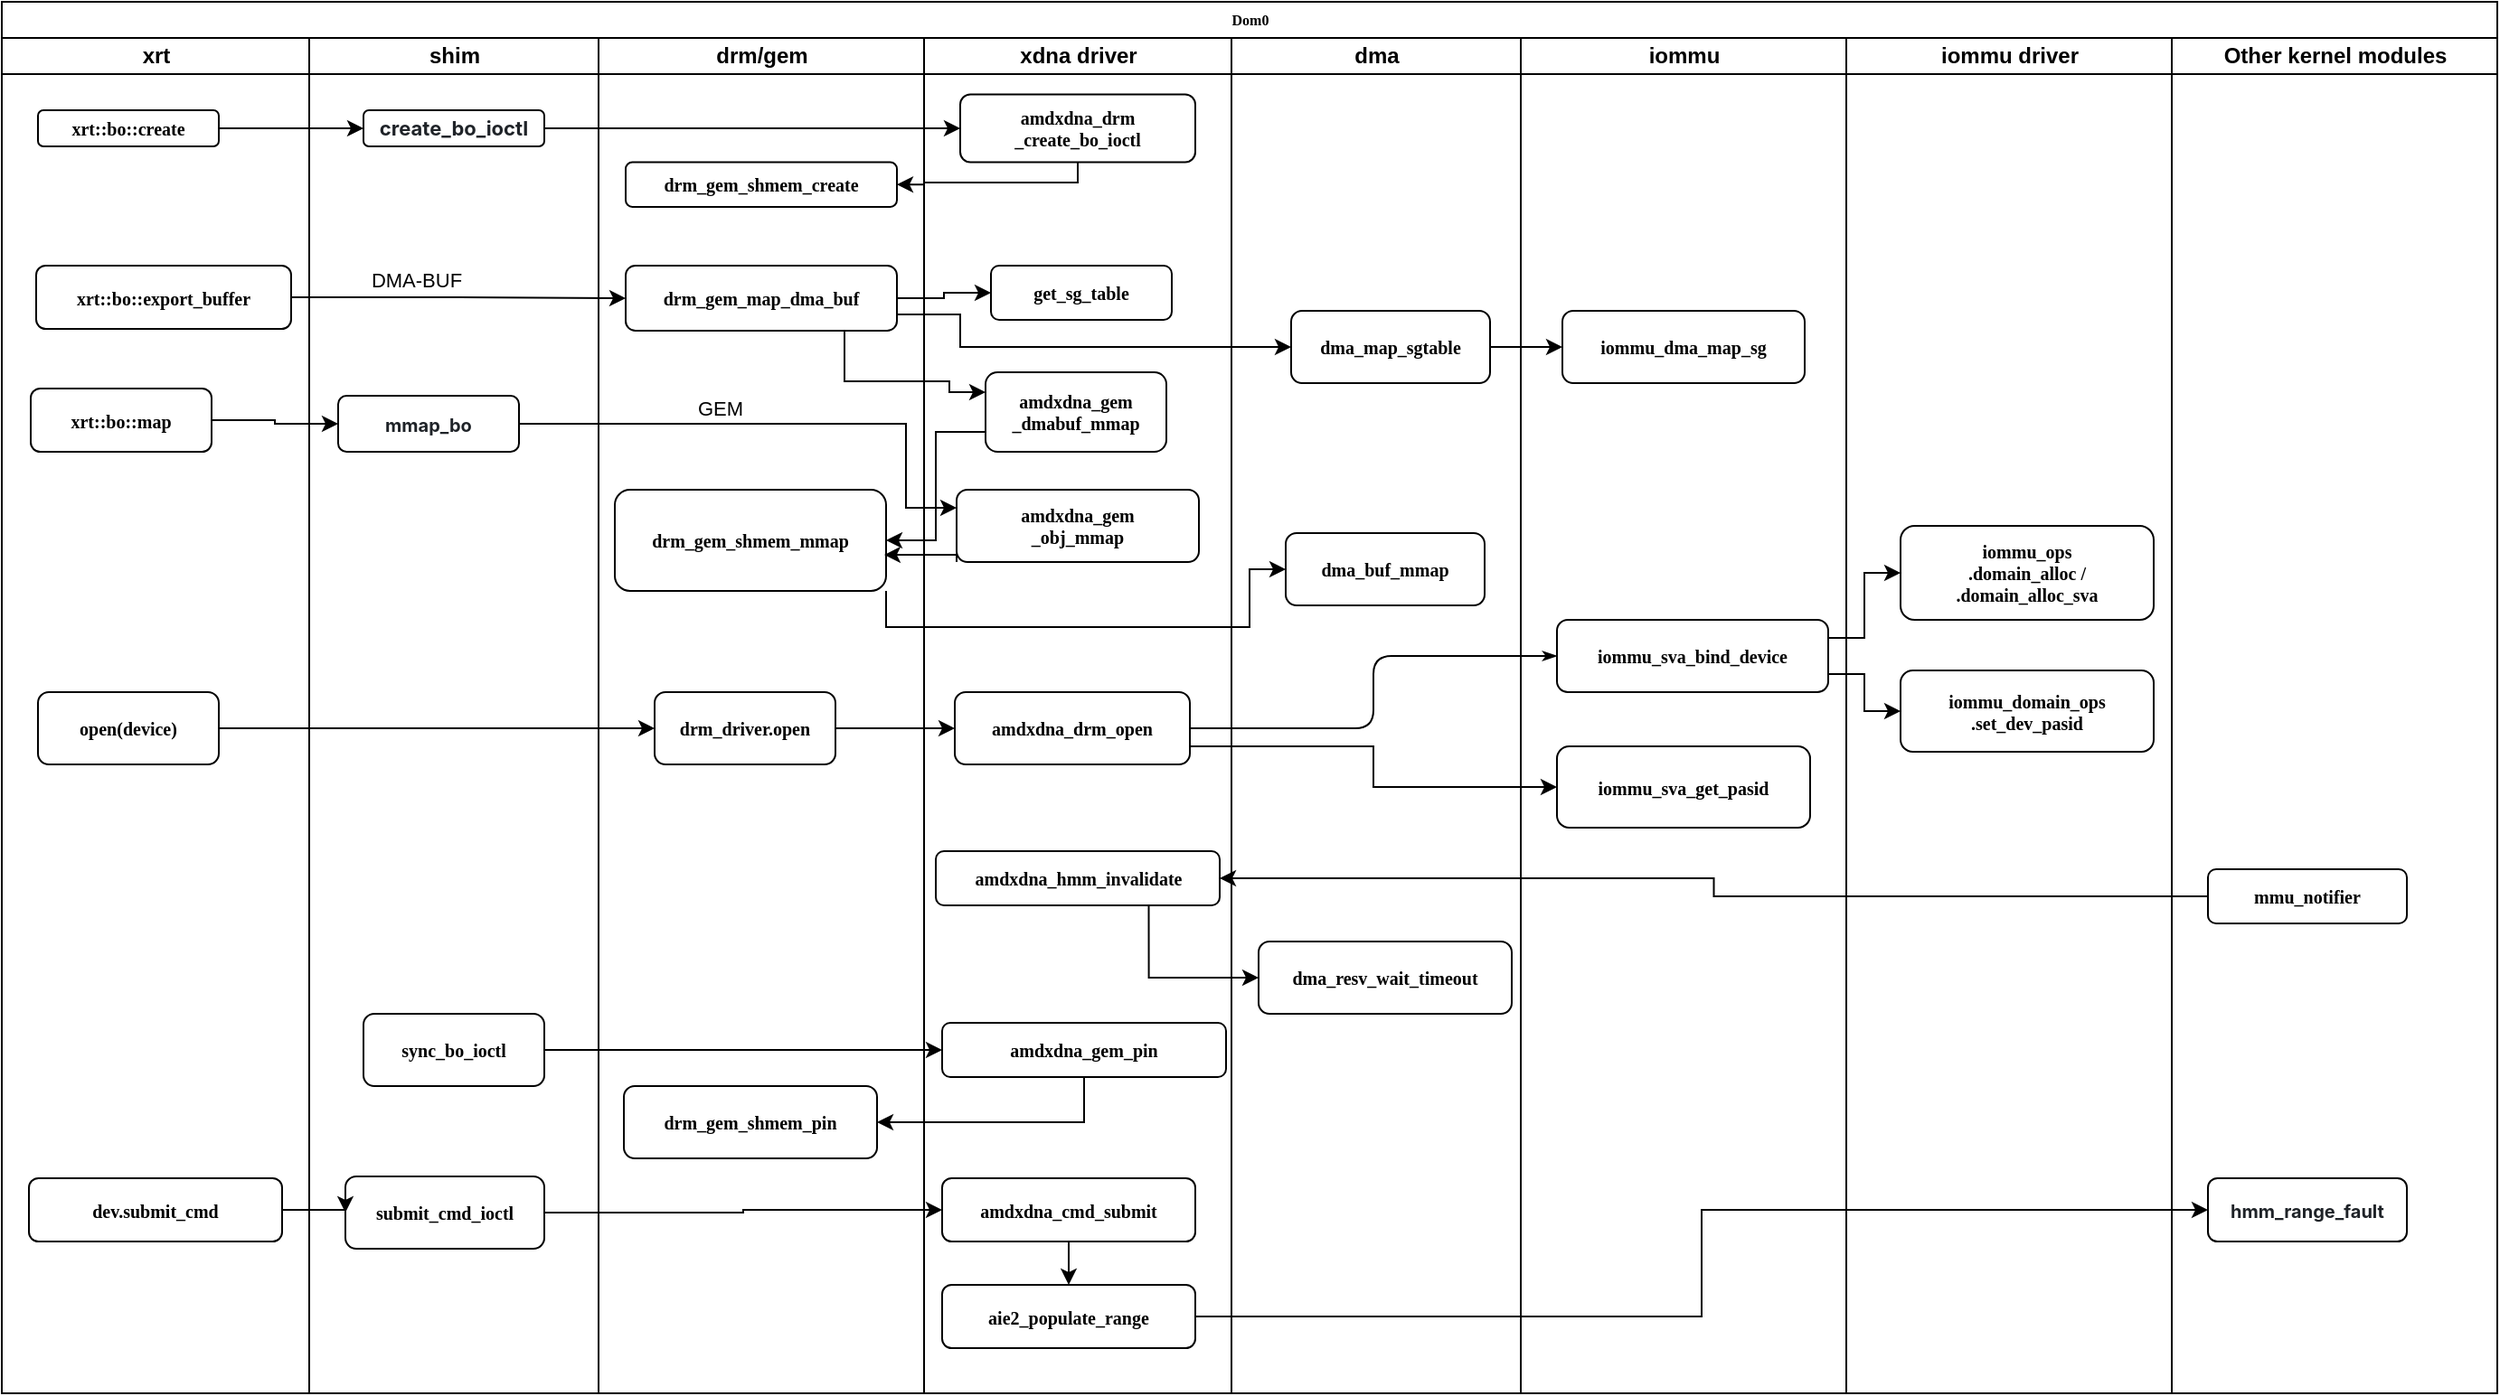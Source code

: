 <mxfile version="26.2.2" pages="2">
  <diagram name="Page-1" id="74e2e168-ea6b-b213-b513-2b3c1d86103e">
    <mxGraphModel dx="1434" dy="786" grid="1" gridSize="10" guides="1" tooltips="1" connect="1" arrows="1" fold="1" page="1" pageScale="1" pageWidth="1100" pageHeight="850" background="none" math="0" shadow="0">
      <root>
        <mxCell id="0" />
        <mxCell id="1" parent="0" />
        <mxCell id="77e6c97f196da883-1" value="Dom0" style="swimlane;html=1;childLayout=stackLayout;startSize=20;rounded=0;shadow=0;labelBackgroundColor=none;strokeWidth=1;fontFamily=Verdana;fontSize=8;align=center;" parent="1" vertex="1">
          <mxGeometry x="70" y="40" width="1380" height="770" as="geometry" />
        </mxCell>
        <mxCell id="77e6c97f196da883-2" value="xrt" style="swimlane;html=1;startSize=20;" parent="77e6c97f196da883-1" vertex="1">
          <mxGeometry y="20" width="170" height="750" as="geometry" />
        </mxCell>
        <mxCell id="77e6c97f196da883-8" value="xrt::bo::create" style="rounded=1;whiteSpace=wrap;html=1;shadow=0;labelBackgroundColor=none;strokeWidth=1;fontFamily=Verdana;fontSize=10;align=center;fontStyle=1" parent="77e6c97f196da883-2" vertex="1">
          <mxGeometry x="20" y="40" width="100" height="20" as="geometry" />
        </mxCell>
        <mxCell id="77e6c97f196da883-10" value="open(device)" style="rounded=1;whiteSpace=wrap;html=1;shadow=0;labelBackgroundColor=none;strokeWidth=1;fontFamily=Verdana;fontSize=10;align=center;fontStyle=1" parent="77e6c97f196da883-2" vertex="1">
          <mxGeometry x="20" y="362" width="100" height="40" as="geometry" />
        </mxCell>
        <mxCell id="4yE-ozbgTQOb8NQGivvM-51" value="dev.submit_cmd" style="rounded=1;whiteSpace=wrap;html=1;shadow=0;labelBackgroundColor=none;strokeWidth=1;fontFamily=Verdana;fontSize=10;align=center;fontStyle=1" parent="77e6c97f196da883-2" vertex="1">
          <mxGeometry x="15" y="631" width="140" height="35" as="geometry" />
        </mxCell>
        <mxCell id="77e6c97f196da883-40" style="edgeStyle=orthogonalEdgeStyle;rounded=1;html=1;labelBackgroundColor=none;startArrow=none;startFill=0;startSize=5;endArrow=classicThin;endFill=1;endSize=5;jettySize=auto;orthogonalLoop=1;strokeWidth=1;fontFamily=Verdana;fontSize=8;fontStyle=1" parent="77e6c97f196da883-1" source="77e6c97f196da883-23" target="77e6c97f196da883-24" edge="1">
          <mxGeometry relative="1" as="geometry" />
        </mxCell>
        <mxCell id="77e6c97f196da883-3" value="shim" style="swimlane;html=1;startSize=20;" parent="77e6c97f196da883-1" vertex="1">
          <mxGeometry x="170" y="20" width="160" height="750" as="geometry" />
        </mxCell>
        <mxCell id="77e6c97f196da883-11" value="&lt;span style=&quot;color: rgb(31, 35, 40); font-family: -apple-system, BlinkMacSystemFont, &amp;quot;Segoe UI&amp;quot;, &amp;quot;Noto Sans&amp;quot;, Helvetica, Arial, sans-serif, &amp;quot;Apple Color Emoji&amp;quot;, &amp;quot;Segoe UI Emoji&amp;quot;; text-align: left; background-color: rgb(255, 255, 255);&quot;&gt;create_bo_ioctl&lt;/span&gt;" style="rounded=1;whiteSpace=wrap;html=1;shadow=0;labelBackgroundColor=none;strokeWidth=1;fontFamily=Verdana;fontSize=11;align=center;fontStyle=1" parent="77e6c97f196da883-3" vertex="1">
          <mxGeometry x="30" y="40" width="100" height="20" as="geometry" />
        </mxCell>
        <mxCell id="UVIkPZb_41dEvF_73nk6-7" value="sync_bo_ioctl" style="rounded=1;whiteSpace=wrap;html=1;shadow=0;labelBackgroundColor=none;strokeWidth=1;fontFamily=Verdana;fontSize=10;align=center;fontStyle=1" vertex="1" parent="77e6c97f196da883-3">
          <mxGeometry x="30" y="540" width="100" height="40" as="geometry" />
        </mxCell>
        <mxCell id="UVIkPZb_41dEvF_73nk6-15" value="submit_cmd_ioctl" style="rounded=1;whiteSpace=wrap;html=1;shadow=0;labelBackgroundColor=none;strokeWidth=1;fontFamily=Verdana;fontSize=10;align=center;fontStyle=1" vertex="1" parent="77e6c97f196da883-3">
          <mxGeometry x="20" y="630" width="110" height="40" as="geometry" />
        </mxCell>
        <mxCell id="77e6c97f196da883-4" value="drm/gem" style="swimlane;html=1;startSize=20;" parent="77e6c97f196da883-1" vertex="1">
          <mxGeometry x="330" y="20" width="180" height="750" as="geometry" />
        </mxCell>
        <mxCell id="77e6c97f196da883-14" value="drm_driver.open" style="rounded=1;whiteSpace=wrap;html=1;shadow=0;labelBackgroundColor=none;strokeWidth=1;fontFamily=Verdana;fontSize=10;align=center;fontStyle=1" parent="77e6c97f196da883-4" vertex="1">
          <mxGeometry x="31" y="362" width="100" height="40" as="geometry" />
        </mxCell>
        <mxCell id="UbXINiYKLftAWwF0POLq-105" value="&lt;span style=&quot;font-size: 10px;&quot;&gt;drm_gem_shmem_mmap&lt;/span&gt;" style="rounded=1;whiteSpace=wrap;html=1;shadow=0;labelBackgroundColor=none;strokeWidth=1;fontFamily=Verdana;fontSize=8;align=center;fontStyle=1" parent="77e6c97f196da883-4" vertex="1">
          <mxGeometry x="9" y="250" width="150" height="56" as="geometry" />
        </mxCell>
        <mxCell id="4yE-ozbgTQOb8NQGivvM-27" value="&lt;span style=&quot;font-size: 10px;&quot;&gt;drm_gem_map_dma_buf&lt;/span&gt;" style="rounded=1;whiteSpace=wrap;html=1;shadow=0;labelBackgroundColor=none;strokeWidth=1;fontFamily=Verdana;fontSize=8;align=center;fontStyle=1" parent="77e6c97f196da883-4" vertex="1">
          <mxGeometry x="15" y="126" width="150" height="36" as="geometry" />
        </mxCell>
        <mxCell id="UVIkPZb_41dEvF_73nk6-10" value="drm_gem_shmem_pin" style="rounded=1;whiteSpace=wrap;html=1;shadow=0;labelBackgroundColor=none;strokeWidth=1;fontFamily=Verdana;fontSize=10;align=center;fontStyle=1" vertex="1" parent="77e6c97f196da883-4">
          <mxGeometry x="14" y="580" width="140" height="40" as="geometry" />
        </mxCell>
        <mxCell id="UVIkPZb_41dEvF_73nk6-13" value="&lt;span style=&quot;font-size: 10px;&quot;&gt;drm_gem_shmem_create&lt;/span&gt;" style="rounded=1;whiteSpace=wrap;html=1;shadow=0;labelBackgroundColor=none;strokeWidth=1;fontFamily=Verdana;fontSize=8;align=center;fontStyle=1" vertex="1" parent="77e6c97f196da883-4">
          <mxGeometry x="15" y="68.75" width="150" height="24.75" as="geometry" />
        </mxCell>
        <mxCell id="77e6c97f196da883-5" value="xdna driver" style="swimlane;html=1;startSize=20;" parent="77e6c97f196da883-1" vertex="1">
          <mxGeometry x="510" y="20" width="170" height="750" as="geometry" />
        </mxCell>
        <mxCell id="77e6c97f196da883-18" value="amdxdna_drm&lt;div&gt;_create_bo_ioctl&lt;/div&gt;" style="rounded=1;whiteSpace=wrap;html=1;shadow=0;labelBackgroundColor=none;strokeWidth=1;fontFamily=Verdana;fontSize=10;align=center;fontStyle=1" parent="77e6c97f196da883-5" vertex="1">
          <mxGeometry x="20" y="31.25" width="130" height="37.5" as="geometry" />
        </mxCell>
        <mxCell id="77e6c97f196da883-23" value="amdxdna_drm_open" style="rounded=1;whiteSpace=wrap;html=1;shadow=0;labelBackgroundColor=none;strokeWidth=1;fontFamily=Verdana;fontSize=10;align=center;fontStyle=1" parent="77e6c97f196da883-5" vertex="1">
          <mxGeometry x="17" y="362" width="130" height="40" as="geometry" />
        </mxCell>
        <mxCell id="UbXINiYKLftAWwF0POLq-106" value="amdxdna_gem&lt;div&gt;_dmabuf_mmap&lt;/div&gt;" style="rounded=1;whiteSpace=wrap;html=1;shadow=0;labelBackgroundColor=none;strokeWidth=1;fontFamily=Verdana;fontSize=10;align=center;fontStyle=1" parent="77e6c97f196da883-5" vertex="1">
          <mxGeometry x="34" y="185" width="100" height="44" as="geometry" />
        </mxCell>
        <mxCell id="4yE-ozbgTQOb8NQGivvM-10" value="amdxdna_hmm_invalidate" style="rounded=1;whiteSpace=wrap;html=1;shadow=0;labelBackgroundColor=none;strokeWidth=1;fontFamily=Verdana;fontSize=10;align=center;fontStyle=1" parent="77e6c97f196da883-5" vertex="1">
          <mxGeometry x="6.5" y="450" width="157" height="30" as="geometry" />
        </mxCell>
        <object label="amdxdna_gem&lt;div&gt;_obj_mmap&lt;/div&gt;" id="4yE-ozbgTQOb8NQGivvM-9">
          <mxCell style="rounded=1;whiteSpace=wrap;html=1;shadow=0;labelBackgroundColor=none;strokeWidth=1;fontFamily=Verdana;fontSize=10;align=center;fontStyle=1" parent="77e6c97f196da883-5" vertex="1">
            <mxGeometry x="18" y="250" width="134" height="40" as="geometry" />
          </mxCell>
        </object>
        <mxCell id="UVIkPZb_41dEvF_73nk6-19" style="edgeStyle=orthogonalEdgeStyle;rounded=0;orthogonalLoop=1;jettySize=auto;html=1;exitX=0.5;exitY=1;exitDx=0;exitDy=0;entryX=0.5;entryY=0;entryDx=0;entryDy=0;" edge="1" parent="77e6c97f196da883-5" source="VXW_yDJZZmlwBrVT6001-30" target="UVIkPZb_41dEvF_73nk6-18">
          <mxGeometry relative="1" as="geometry" />
        </mxCell>
        <mxCell id="VXW_yDJZZmlwBrVT6001-30" value="amdxdna_cmd_submit" style="rounded=1;whiteSpace=wrap;html=1;shadow=0;labelBackgroundColor=none;strokeWidth=1;fontFamily=Verdana;fontSize=10;align=center;fontStyle=1" parent="77e6c97f196da883-5" vertex="1">
          <mxGeometry x="10" y="631" width="140" height="35" as="geometry" />
        </mxCell>
        <mxCell id="UVIkPZb_41dEvF_73nk6-8" value="amdxdna_gem_pin" style="rounded=1;whiteSpace=wrap;html=1;shadow=0;labelBackgroundColor=none;strokeWidth=1;fontFamily=Verdana;fontSize=10;align=center;fontStyle=1" vertex="1" parent="77e6c97f196da883-5">
          <mxGeometry x="10" y="545" width="157" height="30" as="geometry" />
        </mxCell>
        <mxCell id="UVIkPZb_41dEvF_73nk6-18" value="aie2_populate_range" style="rounded=1;whiteSpace=wrap;html=1;shadow=0;labelBackgroundColor=none;strokeWidth=1;fontFamily=Verdana;fontSize=10;align=center;fontStyle=1" vertex="1" parent="77e6c97f196da883-5">
          <mxGeometry x="10" y="690" width="140" height="35" as="geometry" />
        </mxCell>
        <mxCell id="77e6c97f196da883-6" value="dma" style="swimlane;html=1;startSize=20;" parent="77e6c97f196da883-1" vertex="1">
          <mxGeometry x="680" y="20" width="160" height="750" as="geometry" />
        </mxCell>
        <mxCell id="UbXINiYKLftAWwF0POLq-107" value="dma_buf_mmap" style="rounded=1;whiteSpace=wrap;html=1;shadow=0;labelBackgroundColor=none;strokeWidth=1;fontFamily=Verdana;fontSize=10;align=center;fontStyle=1" parent="77e6c97f196da883-6" vertex="1">
          <mxGeometry x="30" y="274" width="110" height="40" as="geometry" />
        </mxCell>
        <mxCell id="77e6c97f196da883-22" value="dma_resv_wait_timeout" style="rounded=1;whiteSpace=wrap;html=1;shadow=0;labelBackgroundColor=none;strokeWidth=1;fontFamily=Verdana;fontSize=10;align=center;fontStyle=1" parent="77e6c97f196da883-6" vertex="1">
          <mxGeometry x="15" y="500" width="140" height="40" as="geometry" />
        </mxCell>
        <mxCell id="77e6c97f196da883-7" value="iommu" style="swimlane;html=1;startSize=20;" parent="77e6c97f196da883-1" vertex="1">
          <mxGeometry x="840" y="20" width="180" height="750" as="geometry" />
        </mxCell>
        <mxCell id="77e6c97f196da883-24" value="iommu_sva_bind_device" style="rounded=1;whiteSpace=wrap;html=1;shadow=0;labelBackgroundColor=none;strokeWidth=1;fontFamily=Verdana;fontSize=10;align=center;fontStyle=1" parent="77e6c97f196da883-7" vertex="1">
          <mxGeometry x="20" y="322" width="150" height="40" as="geometry" />
        </mxCell>
        <mxCell id="77e6c97f196da883-21" value="iommu_sva_get_pasid" style="rounded=1;whiteSpace=wrap;html=1;shadow=0;labelBackgroundColor=none;strokeWidth=1;fontFamily=Verdana;fontSize=10;align=center;fontStyle=1" parent="77e6c97f196da883-7" vertex="1">
          <mxGeometry x="20" y="392" width="140" height="45" as="geometry" />
        </mxCell>
        <mxCell id="UbXINiYKLftAWwF0POLq-96" style="edgeStyle=orthogonalEdgeStyle;rounded=0;orthogonalLoop=1;jettySize=auto;html=1;exitX=1;exitY=0.5;exitDx=0;exitDy=0;entryX=0;entryY=0.5;entryDx=0;entryDy=0;fontStyle=1" parent="77e6c97f196da883-1" source="77e6c97f196da883-8" target="77e6c97f196da883-11" edge="1">
          <mxGeometry relative="1" as="geometry" />
        </mxCell>
        <mxCell id="UbXINiYKLftAWwF0POLq-114" style="edgeStyle=orthogonalEdgeStyle;rounded=0;orthogonalLoop=1;jettySize=auto;html=1;exitX=1;exitY=0.5;exitDx=0;exitDy=0;entryX=0;entryY=0.5;entryDx=0;entryDy=0;fontStyle=1" parent="77e6c97f196da883-1" source="77e6c97f196da883-11" target="77e6c97f196da883-18" edge="1">
          <mxGeometry relative="1" as="geometry" />
        </mxCell>
        <mxCell id="oizl7t2Fv6kCmMiVF6kX-2" style="edgeStyle=orthogonalEdgeStyle;rounded=0;orthogonalLoop=1;jettySize=auto;html=1;exitX=1;exitY=0.75;exitDx=0;exitDy=0;entryX=0;entryY=0.5;entryDx=0;entryDy=0;fontStyle=1" parent="77e6c97f196da883-1" source="77e6c97f196da883-23" target="77e6c97f196da883-21" edge="1">
          <mxGeometry relative="1" as="geometry" />
        </mxCell>
        <mxCell id="oizl7t2Fv6kCmMiVF6kX-3" style="edgeStyle=orthogonalEdgeStyle;rounded=0;orthogonalLoop=1;jettySize=auto;html=1;exitX=1;exitY=0.5;exitDx=0;exitDy=0;entryX=0;entryY=0.5;entryDx=0;entryDy=0;fontStyle=1" parent="77e6c97f196da883-1" source="77e6c97f196da883-10" target="77e6c97f196da883-14" edge="1">
          <mxGeometry relative="1" as="geometry" />
        </mxCell>
        <mxCell id="oizl7t2Fv6kCmMiVF6kX-4" style="edgeStyle=orthogonalEdgeStyle;rounded=0;orthogonalLoop=1;jettySize=auto;html=1;exitX=1;exitY=0.5;exitDx=0;exitDy=0;entryX=0;entryY=0.5;entryDx=0;entryDy=0;fontStyle=1" parent="77e6c97f196da883-1" source="77e6c97f196da883-14" target="77e6c97f196da883-23" edge="1">
          <mxGeometry relative="1" as="geometry" />
        </mxCell>
        <mxCell id="4yE-ozbgTQOb8NQGivvM-6" value="iommu driver" style="swimlane;html=1;startSize=20;" parent="77e6c97f196da883-1" vertex="1">
          <mxGeometry x="1020" y="20" width="180" height="750" as="geometry" />
        </mxCell>
        <mxCell id="UVIkPZb_41dEvF_73nk6-1" value="iommu_domain_ops&lt;div&gt;.set_dev_pasid&lt;/div&gt;" style="rounded=1;whiteSpace=wrap;html=1;shadow=0;labelBackgroundColor=none;strokeWidth=1;fontFamily=Verdana;fontSize=10;align=center;fontStyle=1" vertex="1" parent="4yE-ozbgTQOb8NQGivvM-6">
          <mxGeometry x="30" y="350" width="140" height="45" as="geometry" />
        </mxCell>
        <mxCell id="UVIkPZb_41dEvF_73nk6-2" value="iommu_ops&lt;div&gt;.domain_alloc /&lt;/div&gt;&lt;div&gt;.domain_alloc_sva&lt;/div&gt;" style="rounded=1;whiteSpace=wrap;html=1;shadow=0;labelBackgroundColor=none;strokeWidth=1;fontFamily=Verdana;fontSize=10;align=center;fontStyle=1" vertex="1" parent="4yE-ozbgTQOb8NQGivvM-6">
          <mxGeometry x="30" y="270" width="140" height="52" as="geometry" />
        </mxCell>
        <mxCell id="4yE-ozbgTQOb8NQGivvM-11" style="edgeStyle=orthogonalEdgeStyle;rounded=0;orthogonalLoop=1;jettySize=auto;html=1;exitX=0;exitY=0.5;exitDx=0;exitDy=0;entryX=1;entryY=0.5;entryDx=0;entryDy=0;" parent="77e6c97f196da883-1" source="4yE-ozbgTQOb8NQGivvM-54" target="4yE-ozbgTQOb8NQGivvM-10" edge="1">
          <mxGeometry relative="1" as="geometry">
            <mxPoint x="1040" y="487.5" as="sourcePoint" />
          </mxGeometry>
        </mxCell>
        <mxCell id="4yE-ozbgTQOb8NQGivvM-14" style="edgeStyle=orthogonalEdgeStyle;rounded=0;orthogonalLoop=1;jettySize=auto;html=1;exitX=0.75;exitY=1;exitDx=0;exitDy=0;entryX=0;entryY=0.5;entryDx=0;entryDy=0;" parent="77e6c97f196da883-1" source="4yE-ozbgTQOb8NQGivvM-10" target="77e6c97f196da883-22" edge="1">
          <mxGeometry relative="1" as="geometry" />
        </mxCell>
        <mxCell id="4yE-ozbgTQOb8NQGivvM-40" style="edgeStyle=orthogonalEdgeStyle;rounded=0;orthogonalLoop=1;jettySize=auto;html=1;exitX=1;exitY=1;exitDx=0;exitDy=0;entryX=0;entryY=0.5;entryDx=0;entryDy=0;" parent="77e6c97f196da883-1" source="UbXINiYKLftAWwF0POLq-105" target="UbXINiYKLftAWwF0POLq-107" edge="1">
          <mxGeometry relative="1" as="geometry">
            <Array as="points">
              <mxPoint x="495" y="346" />
              <mxPoint x="690" y="346" />
              <mxPoint x="690" y="290" />
            </Array>
          </mxGeometry>
        </mxCell>
        <mxCell id="4yE-ozbgTQOb8NQGivvM-47" style="edgeStyle=orthogonalEdgeStyle;rounded=0;orthogonalLoop=1;jettySize=auto;html=1;exitX=0;exitY=0.75;exitDx=0;exitDy=0;entryX=1;entryY=0.5;entryDx=0;entryDy=0;" parent="77e6c97f196da883-1" source="UbXINiYKLftAWwF0POLq-106" target="UbXINiYKLftAWwF0POLq-105" edge="1">
          <mxGeometry relative="1" as="geometry" />
        </mxCell>
        <mxCell id="4yE-ozbgTQOb8NQGivvM-49" style="edgeStyle=orthogonalEdgeStyle;rounded=0;orthogonalLoop=1;jettySize=auto;html=1;exitX=0;exitY=1;exitDx=0;exitDy=0;entryX=0.993;entryY=0.643;entryDx=0;entryDy=0;entryPerimeter=0;" parent="77e6c97f196da883-1" source="4yE-ozbgTQOb8NQGivvM-9" target="UbXINiYKLftAWwF0POLq-105" edge="1">
          <mxGeometry relative="1" as="geometry">
            <Array as="points">
              <mxPoint x="528" y="306" />
            </Array>
          </mxGeometry>
        </mxCell>
        <mxCell id="4yE-ozbgTQOb8NQGivvM-46" style="edgeStyle=orthogonalEdgeStyle;rounded=0;orthogonalLoop=1;jettySize=auto;html=1;exitX=0.75;exitY=1;exitDx=0;exitDy=0;entryX=0;entryY=0.25;entryDx=0;entryDy=0;" parent="77e6c97f196da883-1" source="4yE-ozbgTQOb8NQGivvM-27" target="UbXINiYKLftAWwF0POLq-106" edge="1">
          <mxGeometry relative="1" as="geometry">
            <Array as="points">
              <mxPoint x="466" y="210" />
              <mxPoint x="524" y="210" />
              <mxPoint x="524" y="216" />
            </Array>
          </mxGeometry>
        </mxCell>
        <mxCell id="4yE-ozbgTQOb8NQGivvM-53" value="Other kernel modules" style="swimlane;html=1;startSize=20;" parent="77e6c97f196da883-1" vertex="1">
          <mxGeometry x="1200" y="20" width="180" height="750" as="geometry" />
        </mxCell>
        <mxCell id="4yE-ozbgTQOb8NQGivvM-54" value="mmu_notifier" style="rounded=1;whiteSpace=wrap;html=1;shadow=0;labelBackgroundColor=none;strokeWidth=1;fontFamily=Verdana;fontSize=10;align=center;fontStyle=1" parent="4yE-ozbgTQOb8NQGivvM-53" vertex="1">
          <mxGeometry x="20" y="460" width="110" height="30" as="geometry" />
        </mxCell>
        <mxCell id="4yE-ozbgTQOb8NQGivvM-55" value="&lt;span style=&quot;color: rgb(31, 35, 40); font-family: -apple-system, BlinkMacSystemFont, &amp;quot;Segoe UI&amp;quot;, &amp;quot;Noto Sans&amp;quot;, Helvetica, Arial, sans-serif, &amp;quot;Apple Color Emoji&amp;quot;, &amp;quot;Segoe UI Emoji&amp;quot;; text-align: left; background-color: rgb(255, 255, 255);&quot;&gt;hmm_range_fault&lt;/span&gt;" style="rounded=1;whiteSpace=wrap;html=1;shadow=0;labelBackgroundColor=none;strokeWidth=1;fontFamily=Verdana;fontSize=10;align=center;fontStyle=1" parent="4yE-ozbgTQOb8NQGivvM-53" vertex="1">
          <mxGeometry x="20" y="631" width="110" height="35" as="geometry" />
        </mxCell>
        <mxCell id="UVIkPZb_41dEvF_73nk6-4" style="edgeStyle=orthogonalEdgeStyle;rounded=0;orthogonalLoop=1;jettySize=auto;html=1;exitX=1;exitY=0.75;exitDx=0;exitDy=0;entryX=0;entryY=0.5;entryDx=0;entryDy=0;" edge="1" parent="77e6c97f196da883-1" source="77e6c97f196da883-24" target="UVIkPZb_41dEvF_73nk6-1">
          <mxGeometry relative="1" as="geometry">
            <Array as="points">
              <mxPoint x="1030" y="372" />
              <mxPoint x="1030" y="393" />
            </Array>
          </mxGeometry>
        </mxCell>
        <mxCell id="UVIkPZb_41dEvF_73nk6-6" style="edgeStyle=orthogonalEdgeStyle;rounded=0;orthogonalLoop=1;jettySize=auto;html=1;exitX=1;exitY=0.25;exitDx=0;exitDy=0;entryX=0;entryY=0.5;entryDx=0;entryDy=0;" edge="1" parent="77e6c97f196da883-1" source="77e6c97f196da883-24" target="UVIkPZb_41dEvF_73nk6-2">
          <mxGeometry relative="1" as="geometry" />
        </mxCell>
        <mxCell id="UVIkPZb_41dEvF_73nk6-9" style="edgeStyle=orthogonalEdgeStyle;rounded=0;orthogonalLoop=1;jettySize=auto;html=1;exitX=1;exitY=0.5;exitDx=0;exitDy=0;entryX=0;entryY=0.5;entryDx=0;entryDy=0;" edge="1" parent="77e6c97f196da883-1" source="UVIkPZb_41dEvF_73nk6-7" target="UVIkPZb_41dEvF_73nk6-8">
          <mxGeometry relative="1" as="geometry" />
        </mxCell>
        <mxCell id="UVIkPZb_41dEvF_73nk6-12" style="edgeStyle=orthogonalEdgeStyle;rounded=0;orthogonalLoop=1;jettySize=auto;html=1;exitX=0.5;exitY=1;exitDx=0;exitDy=0;entryX=1;entryY=0.5;entryDx=0;entryDy=0;" edge="1" parent="77e6c97f196da883-1" source="UVIkPZb_41dEvF_73nk6-8" target="UVIkPZb_41dEvF_73nk6-10">
          <mxGeometry relative="1" as="geometry" />
        </mxCell>
        <mxCell id="UVIkPZb_41dEvF_73nk6-14" style="edgeStyle=orthogonalEdgeStyle;rounded=0;orthogonalLoop=1;jettySize=auto;html=1;exitX=0.5;exitY=1;exitDx=0;exitDy=0;entryX=1;entryY=0.5;entryDx=0;entryDy=0;" edge="1" parent="77e6c97f196da883-1" source="77e6c97f196da883-18" target="UVIkPZb_41dEvF_73nk6-13">
          <mxGeometry relative="1" as="geometry">
            <Array as="points">
              <mxPoint x="595" y="100" />
              <mxPoint x="510" y="100" />
              <mxPoint x="510" y="101" />
            </Array>
          </mxGeometry>
        </mxCell>
        <mxCell id="UVIkPZb_41dEvF_73nk6-17" style="edgeStyle=orthogonalEdgeStyle;rounded=0;orthogonalLoop=1;jettySize=auto;html=1;exitX=1;exitY=0.5;exitDx=0;exitDy=0;entryX=0;entryY=0.5;entryDx=0;entryDy=0;" edge="1" parent="77e6c97f196da883-1" source="UVIkPZb_41dEvF_73nk6-15" target="VXW_yDJZZmlwBrVT6001-30">
          <mxGeometry relative="1" as="geometry" />
        </mxCell>
        <mxCell id="UVIkPZb_41dEvF_73nk6-20" style="edgeStyle=orthogonalEdgeStyle;rounded=0;orthogonalLoop=1;jettySize=auto;html=1;exitX=1;exitY=0.5;exitDx=0;exitDy=0;entryX=0;entryY=0.5;entryDx=0;entryDy=0;" edge="1" parent="77e6c97f196da883-1" source="UVIkPZb_41dEvF_73nk6-18" target="4yE-ozbgTQOb8NQGivvM-55">
          <mxGeometry relative="1" as="geometry" />
        </mxCell>
        <mxCell id="UVIkPZb_41dEvF_73nk6-21" style="edgeStyle=orthogonalEdgeStyle;rounded=0;orthogonalLoop=1;jettySize=auto;html=1;exitX=1;exitY=0.5;exitDx=0;exitDy=0;entryX=0;entryY=0.5;entryDx=0;entryDy=0;" edge="1" parent="77e6c97f196da883-1" source="4yE-ozbgTQOb8NQGivvM-51" target="UVIkPZb_41dEvF_73nk6-15">
          <mxGeometry relative="1" as="geometry" />
        </mxCell>
        <mxCell id="UbXINiYKLftAWwF0POLq-103" value="xrt::bo::map" style="rounded=1;whiteSpace=wrap;html=1;shadow=0;labelBackgroundColor=none;strokeWidth=1;fontFamily=Verdana;fontSize=10;align=center;fontStyle=1" parent="1" vertex="1">
          <mxGeometry x="86" y="254" width="100" height="35" as="geometry" />
        </mxCell>
        <mxCell id="UbXINiYKLftAWwF0POLq-104" value="&lt;span style=&quot;color: rgb(31, 35, 40); font-family: -apple-system, BlinkMacSystemFont, &amp;quot;Segoe UI&amp;quot;, &amp;quot;Noto Sans&amp;quot;, Helvetica, Arial, sans-serif, &amp;quot;Apple Color Emoji&amp;quot;, &amp;quot;Segoe UI Emoji&amp;quot;; text-align: left; background-color: rgb(255, 255, 255);&quot;&gt;mmap_bo&lt;/span&gt;" style="rounded=1;whiteSpace=wrap;html=1;shadow=0;labelBackgroundColor=none;strokeWidth=1;fontFamily=Verdana;fontSize=10;align=center;fontStyle=1" parent="1" vertex="1">
          <mxGeometry x="256" y="258" width="100" height="31" as="geometry" />
        </mxCell>
        <mxCell id="UbXINiYKLftAWwF0POLq-110" style="edgeStyle=orthogonalEdgeStyle;rounded=0;orthogonalLoop=1;jettySize=auto;html=1;exitX=1;exitY=0.5;exitDx=0;exitDy=0;entryX=0;entryY=0.25;entryDx=0;entryDy=0;fontStyle=1" parent="1" source="UbXINiYKLftAWwF0POLq-104" target="4yE-ozbgTQOb8NQGivvM-9" edge="1">
          <mxGeometry relative="1" as="geometry">
            <Array as="points">
              <mxPoint x="570" y="274" />
              <mxPoint x="570" y="320" />
            </Array>
          </mxGeometry>
        </mxCell>
        <mxCell id="4yE-ozbgTQOb8NQGivvM-43" value="GEM" style="edgeLabel;html=1;align=center;verticalAlign=middle;resizable=0;points=[];" parent="UbXINiYKLftAWwF0POLq-110" vertex="1" connectable="0">
          <mxGeometry x="-0.231" y="5" relative="1" as="geometry">
            <mxPoint y="-4" as="offset" />
          </mxGeometry>
        </mxCell>
        <mxCell id="UbXINiYKLftAWwF0POLq-113" style="edgeStyle=orthogonalEdgeStyle;rounded=0;orthogonalLoop=1;jettySize=auto;html=1;exitX=1;exitY=0.5;exitDx=0;exitDy=0;entryX=0;entryY=0.5;entryDx=0;entryDy=0;fontStyle=1" parent="1" source="UbXINiYKLftAWwF0POLq-103" target="UbXINiYKLftAWwF0POLq-104" edge="1">
          <mxGeometry relative="1" as="geometry" />
        </mxCell>
        <mxCell id="4yE-ozbgTQOb8NQGivvM-28" value="get_sg_table" style="rounded=1;whiteSpace=wrap;html=1;shadow=0;labelBackgroundColor=none;strokeWidth=1;fontFamily=Verdana;fontSize=10;align=center;fontStyle=1" parent="1" vertex="1">
          <mxGeometry x="617" y="186" width="100" height="30" as="geometry" />
        </mxCell>
        <mxCell id="4yE-ozbgTQOb8NQGivvM-29" value="dma_map_sgtable" style="rounded=1;whiteSpace=wrap;html=1;shadow=0;labelBackgroundColor=none;strokeWidth=1;fontFamily=Verdana;fontSize=10;align=center;fontStyle=1" parent="1" vertex="1">
          <mxGeometry x="783" y="211" width="110" height="40" as="geometry" />
        </mxCell>
        <object label="iommu_dma_map_sg" id="4yE-ozbgTQOb8NQGivvM-30">
          <mxCell style="rounded=1;whiteSpace=wrap;html=1;shadow=0;labelBackgroundColor=none;strokeWidth=1;fontFamily=Verdana;fontSize=10;align=center;fontStyle=1" parent="1" vertex="1">
            <mxGeometry x="933" y="211" width="134" height="40" as="geometry" />
          </mxCell>
        </object>
        <mxCell id="4yE-ozbgTQOb8NQGivvM-31" style="edgeStyle=orthogonalEdgeStyle;rounded=0;orthogonalLoop=1;jettySize=auto;html=1;exitX=1;exitY=0.5;exitDx=0;exitDy=0;entryX=0;entryY=0.5;entryDx=0;entryDy=0;fontStyle=1" parent="1" source="4yE-ozbgTQOb8NQGivvM-29" target="4yE-ozbgTQOb8NQGivvM-30" edge="1">
          <mxGeometry relative="1" as="geometry" />
        </mxCell>
        <mxCell id="4yE-ozbgTQOb8NQGivvM-32" style="edgeStyle=orthogonalEdgeStyle;rounded=0;orthogonalLoop=1;jettySize=auto;html=1;exitX=1;exitY=0.75;exitDx=0;exitDy=0;entryX=0;entryY=0.5;entryDx=0;entryDy=0;fontStyle=1" parent="1" source="4yE-ozbgTQOb8NQGivvM-27" target="4yE-ozbgTQOb8NQGivvM-29" edge="1">
          <mxGeometry relative="1" as="geometry">
            <Array as="points">
              <mxPoint x="600" y="213" />
              <mxPoint x="600" y="231" />
            </Array>
          </mxGeometry>
        </mxCell>
        <mxCell id="4yE-ozbgTQOb8NQGivvM-33" style="edgeStyle=orthogonalEdgeStyle;rounded=0;orthogonalLoop=1;jettySize=auto;html=1;exitX=1;exitY=0.5;exitDx=0;exitDy=0;entryX=0;entryY=0.5;entryDx=0;entryDy=0;fontStyle=1" parent="1" source="4yE-ozbgTQOb8NQGivvM-27" target="4yE-ozbgTQOb8NQGivvM-28" edge="1">
          <mxGeometry relative="1" as="geometry" />
        </mxCell>
        <mxCell id="4yE-ozbgTQOb8NQGivvM-35" value="xrt::bo::export_buffer" style="rounded=1;whiteSpace=wrap;html=1;shadow=0;labelBackgroundColor=none;strokeWidth=1;fontFamily=Verdana;fontSize=10;align=center;fontStyle=1" parent="1" vertex="1">
          <mxGeometry x="89" y="186" width="141" height="35" as="geometry" />
        </mxCell>
        <mxCell id="4yE-ozbgTQOb8NQGivvM-37" style="edgeStyle=orthogonalEdgeStyle;rounded=0;orthogonalLoop=1;jettySize=auto;html=1;exitX=1;exitY=0.5;exitDx=0;exitDy=0;entryX=0;entryY=0.5;entryDx=0;entryDy=0;fontStyle=1" parent="1" source="4yE-ozbgTQOb8NQGivvM-35" target="4yE-ozbgTQOb8NQGivvM-27" edge="1">
          <mxGeometry relative="1" as="geometry">
            <mxPoint x="359" y="205.5" as="sourcePoint" />
          </mxGeometry>
        </mxCell>
        <mxCell id="4yE-ozbgTQOb8NQGivvM-39" value="DMA-BUF" style="edgeLabel;html=1;align=center;verticalAlign=middle;resizable=0;points=[];" parent="4yE-ozbgTQOb8NQGivvM-37" vertex="1" connectable="0">
          <mxGeometry x="-0.264" y="1" relative="1" as="geometry">
            <mxPoint y="-9" as="offset" />
          </mxGeometry>
        </mxCell>
      </root>
    </mxGraphModel>
  </diagram>
  <diagram id="ndnVVZQBO5W694-esiPF" name="Page-2">
    <mxGraphModel dx="1408" dy="783" grid="1" gridSize="10" guides="1" tooltips="1" connect="1" arrows="1" fold="1" page="1" pageScale="1" pageWidth="850" pageHeight="1100" math="0" shadow="0">
      <root>
        <mxCell id="0" />
        <mxCell id="1" parent="0" />
        <mxCell id="k6S-WnNNYm_9SUemiod7-1" value="&lt;font style=&quot;font-size: 14px;&quot;&gt;DomU&lt;/font&gt;" style="swimlane;html=1;childLayout=stackLayout;startSize=20;rounded=0;shadow=0;labelBackgroundColor=none;strokeWidth=1;fontFamily=Verdana;fontSize=8;align=center;" vertex="1" parent="1">
          <mxGeometry x="20" y="20" width="450" height="770" as="geometry" />
        </mxCell>
        <mxCell id="k6S-WnNNYm_9SUemiod7-2" value="xrt" style="swimlane;html=1;startSize=20;" vertex="1" parent="k6S-WnNNYm_9SUemiod7-1">
          <mxGeometry y="20" width="160" height="750" as="geometry" />
        </mxCell>
        <mxCell id="k6S-WnNNYm_9SUemiod7-3" value="xrt::bo::create" style="rounded=1;whiteSpace=wrap;html=1;shadow=0;labelBackgroundColor=none;strokeWidth=1;fontFamily=Verdana;fontSize=10;align=center;fontStyle=1" vertex="1" parent="k6S-WnNNYm_9SUemiod7-2">
          <mxGeometry x="20" y="49" width="120" height="30" as="geometry" />
        </mxCell>
        <mxCell id="k6S-WnNNYm_9SUemiod7-11" value="virtio-npu shim" style="swimlane;html=1;startSize=20;" vertex="1" parent="k6S-WnNNYm_9SUemiod7-1">
          <mxGeometry x="160" y="20" width="130" height="750" as="geometry" />
        </mxCell>
        <mxCell id="k6S-WnNNYm_9SUemiod7-27" value="virtio-gpu driver" style="swimlane;html=1;startSize=20;" vertex="1" parent="k6S-WnNNYm_9SUemiod7-1">
          <mxGeometry x="290" y="20" width="160" height="750" as="geometry" />
        </mxCell>
        <mxCell id="k6S-WnNNYm_9SUemiod7-28" value="virtio_gpu_cmd&lt;div&gt;_resource_create_blob&lt;/div&gt;" style="rounded=1;whiteSpace=wrap;html=1;shadow=0;labelBackgroundColor=none;strokeWidth=1;fontFamily=Verdana;fontSize=10;align=center;fontStyle=1" vertex="1" parent="k6S-WnNNYm_9SUemiod7-27">
          <mxGeometry x="15" y="44" width="130" height="40" as="geometry" />
        </mxCell>
        <mxCell id="k6S-WnNNYm_9SUemiod7-123" style="edgeStyle=orthogonalEdgeStyle;rounded=0;orthogonalLoop=1;jettySize=auto;html=1;exitX=1;exitY=0.5;exitDx=0;exitDy=0;entryX=0;entryY=0.5;entryDx=0;entryDy=0;" edge="1" parent="k6S-WnNNYm_9SUemiod7-1" source="k6S-WnNNYm_9SUemiod7-3" target="k6S-WnNNYm_9SUemiod7-28">
          <mxGeometry relative="1" as="geometry" />
        </mxCell>
        <mxCell id="k6S-WnNNYm_9SUemiod7-58" value="&lt;font style=&quot;font-size: 14px;&quot;&gt;Dom0&lt;/font&gt;" style="swimlane;html=1;childLayout=stackLayout;startSize=20;rounded=0;shadow=0;labelBackgroundColor=none;strokeWidth=1;fontFamily=Verdana;fontSize=8;align=center;" vertex="1" parent="1">
          <mxGeometry x="515" y="20" width="690" height="770" as="geometry" />
        </mxCell>
        <mxCell id="k6S-WnNNYm_9SUemiod7-59" value="Qemu/libxen" style="swimlane;html=1;startSize=20;" vertex="1" parent="k6S-WnNNYm_9SUemiod7-58">
          <mxGeometry y="20" width="250" height="750" as="geometry" />
        </mxCell>
        <mxCell id="k6S-WnNNYm_9SUemiod7-113" style="edgeStyle=orthogonalEdgeStyle;rounded=0;orthogonalLoop=1;jettySize=auto;html=1;exitX=0.5;exitY=1;exitDx=0;exitDy=0;entryX=0.5;entryY=0;entryDx=0;entryDy=0;" edge="1" parent="k6S-WnNNYm_9SUemiod7-59">
          <mxGeometry relative="1" as="geometry">
            <mxPoint x="80.5" y="81" as="sourcePoint" />
            <mxPoint x="78" y="117" as="targetPoint" />
          </mxGeometry>
        </mxCell>
        <mxCell id="Dicnx9SFhEwgV79c3oT9-14" value="GPA sglist" style="edgeLabel;html=1;align=center;verticalAlign=middle;resizable=0;points=[];fontStyle=1;fontSize=11;" vertex="1" connectable="0" parent="k6S-WnNNYm_9SUemiod7-113">
          <mxGeometry y="-1" relative="1" as="geometry">
            <mxPoint x="-30" as="offset" />
          </mxGeometry>
        </mxCell>
        <mxCell id="Dicnx9SFhEwgV79c3oT9-16" style="edgeStyle=orthogonalEdgeStyle;rounded=0;orthogonalLoop=1;jettySize=auto;html=1;exitX=0.75;exitY=1;exitDx=0;exitDy=0;entryX=0.5;entryY=0;entryDx=0;entryDy=0;" edge="1" parent="k6S-WnNNYm_9SUemiod7-59" source="k6S-WnNNYm_9SUemiod7-61" target="k6S-WnNNYm_9SUemiod7-14">
          <mxGeometry relative="1" as="geometry">
            <Array as="points">
              <mxPoint x="189" y="290" />
              <mxPoint x="92" y="290" />
            </Array>
          </mxGeometry>
        </mxCell>
        <mxCell id="k6S-WnNNYm_9SUemiod7-61" value="&lt;span style=&quot;&quot;&gt;virtio_gpu&lt;/span&gt;&lt;div&gt;&lt;span style=&quot;&quot;&gt;_create_mapping_iov&lt;/span&gt;&lt;/div&gt;" style="rounded=1;whiteSpace=wrap;html=1;shadow=0;labelBackgroundColor=none;strokeWidth=1;fontFamily=Verdana;fontSize=10;align=center;fontStyle=1" vertex="1" parent="k6S-WnNNYm_9SUemiod7-59">
          <mxGeometry x="35" y="47" width="205" height="34" as="geometry" />
        </mxCell>
        <mxCell id="k6S-WnNNYm_9SUemiod7-114" style="edgeStyle=orthogonalEdgeStyle;rounded=0;orthogonalLoop=1;jettySize=auto;html=1;exitX=0.5;exitY=1;exitDx=0;exitDy=0;entryX=0.5;entryY=0;entryDx=0;entryDy=0;" edge="1" parent="k6S-WnNNYm_9SUemiod7-59" source="k6S-WnNNYm_9SUemiod7-75" target="k6S-WnNNYm_9SUemiod7-107">
          <mxGeometry relative="1" as="geometry" />
        </mxCell>
        <mxCell id="Dicnx9SFhEwgV79c3oT9-8" style="edgeStyle=orthogonalEdgeStyle;rounded=0;orthogonalLoop=1;jettySize=auto;html=1;exitX=0.75;exitY=0;exitDx=0;exitDy=0;entryX=0.75;entryY=1;entryDx=0;entryDy=0;" edge="1" parent="k6S-WnNNYm_9SUemiod7-59">
          <mxGeometry relative="1" as="geometry">
            <mxPoint x="116.5" y="117" as="sourcePoint" />
            <mxPoint x="117.75" y="81" as="targetPoint" />
          </mxGeometry>
        </mxCell>
        <mxCell id="Dicnx9SFhEwgV79c3oT9-9" value="GVA sglist" style="edgeLabel;html=1;align=center;verticalAlign=middle;resizable=0;points=[];fontStyle=1" vertex="1" connectable="0" parent="Dicnx9SFhEwgV79c3oT9-8">
          <mxGeometry x="0.455" y="-1" relative="1" as="geometry">
            <mxPoint x="30" y="6" as="offset" />
          </mxGeometry>
        </mxCell>
        <mxCell id="k6S-WnNNYm_9SUemiod7-75" value="dma_memory_map" style="rounded=1;whiteSpace=wrap;html=1;shadow=0;labelBackgroundColor=none;strokeWidth=1;fontFamily=Verdana;fontSize=10;align=center;fontStyle=1" vertex="1" parent="k6S-WnNNYm_9SUemiod7-59">
          <mxGeometry x="20" y="117" width="150" height="24" as="geometry" />
        </mxCell>
        <mxCell id="k6S-WnNNYm_9SUemiod7-104" value="xenforeignmemory&lt;span style=&quot;background-color: transparent; color: light-dark(rgb(255, 18, 1), rgb(255, 137, 123));&quot;&gt;_map2&lt;/span&gt;" style="rounded=1;whiteSpace=wrap;html=1;shadow=0;labelBackgroundColor=none;strokeWidth=1;fontFamily=Verdana;fontSize=10;align=center;fontStyle=1;fontColor=#FF1201;" vertex="1" parent="k6S-WnNNYm_9SUemiod7-59">
          <mxGeometry x="20" y="233" width="150" height="37" as="geometry" />
        </mxCell>
        <mxCell id="Dicnx9SFhEwgV79c3oT9-10" style="edgeStyle=orthogonalEdgeStyle;rounded=0;orthogonalLoop=1;jettySize=auto;html=1;exitX=0.5;exitY=1;exitDx=0;exitDy=0;entryX=0.5;entryY=0;entryDx=0;entryDy=0;" edge="1" parent="k6S-WnNNYm_9SUemiod7-59" source="k6S-WnNNYm_9SUemiod7-107" target="k6S-WnNNYm_9SUemiod7-106">
          <mxGeometry relative="1" as="geometry" />
        </mxCell>
        <object label="qemu_ram_ptr_length" id="k6S-WnNNYm_9SUemiod7-107">
          <mxCell style="rounded=1;whiteSpace=wrap;html=1;shadow=0;labelBackgroundColor=none;strokeWidth=1;fontFamily=Verdana;fontSize=10;align=center;fontStyle=1" vertex="1" parent="k6S-WnNNYm_9SUemiod7-59">
            <mxGeometry x="20" y="154" width="150" height="24" as="geometry" />
          </mxCell>
        </object>
        <mxCell id="Dicnx9SFhEwgV79c3oT9-15" style="edgeStyle=orthogonalEdgeStyle;rounded=0;orthogonalLoop=1;jettySize=auto;html=1;exitX=0.5;exitY=1;exitDx=0;exitDy=0;entryX=0.5;entryY=0;entryDx=0;entryDy=0;" edge="1" parent="k6S-WnNNYm_9SUemiod7-59" source="k6S-WnNNYm_9SUemiod7-106" target="k6S-WnNNYm_9SUemiod7-104">
          <mxGeometry relative="1" as="geometry" />
        </mxCell>
        <mxCell id="k6S-WnNNYm_9SUemiod7-106" value="xen_map_cache" style="rounded=1;whiteSpace=wrap;html=1;shadow=0;labelBackgroundColor=none;strokeWidth=1;fontFamily=Verdana;fontSize=10;align=center;fontStyle=1" vertex="1" parent="k6S-WnNNYm_9SUemiod7-59">
          <mxGeometry x="20" y="194" width="150" height="25" as="geometry" />
        </mxCell>
        <mxCell id="k6S-WnNNYm_9SUemiod7-14" value="&lt;span style=&quot;font-size: 10px;&quot;&gt;virtio_gpu_init_udmabuf&lt;/span&gt;" style="rounded=1;whiteSpace=wrap;html=1;shadow=0;labelBackgroundColor=none;strokeWidth=1;fontFamily=Verdana;fontSize=8;align=center;fontStyle=1" vertex="1" parent="k6S-WnNNYm_9SUemiod7-59">
          <mxGeometry x="17" y="333" width="150" height="36" as="geometry" />
        </mxCell>
        <mxCell id="k6S-WnNNYm_9SUemiod7-63" value="virglrender" style="swimlane;html=1;startSize=20;" vertex="1" parent="k6S-WnNNYm_9SUemiod7-58">
          <mxGeometry x="250" y="20" width="90" height="750" as="geometry" />
        </mxCell>
        <mxCell id="k6S-WnNNYm_9SUemiod7-118" style="edgeStyle=orthogonalEdgeStyle;rounded=0;orthogonalLoop=1;jettySize=auto;html=1;exitX=1;exitY=0.5;exitDx=0;exitDy=0;entryX=0;entryY=0.5;entryDx=0;entryDy=0;" edge="1" parent="k6S-WnNNYm_9SUemiod7-58" source="k6S-WnNNYm_9SUemiod7-104" target="k6S-WnNNYm_9SUemiod7-77">
          <mxGeometry relative="1" as="geometry" />
        </mxCell>
        <mxCell id="k6S-WnNNYm_9SUemiod7-124" style="edgeStyle=orthogonalEdgeStyle;rounded=0;orthogonalLoop=1;jettySize=auto;html=1;exitX=1;exitY=0.5;exitDx=0;exitDy=0;entryX=0;entryY=0.5;entryDx=0;entryDy=0;" edge="1" parent="k6S-WnNNYm_9SUemiod7-58" source="k6S-WnNNYm_9SUemiod7-61" target="Dicnx9SFhEwgV79c3oT9-1">
          <mxGeometry relative="1" as="geometry" />
        </mxCell>
        <mxCell id="k6S-WnNNYm_9SUemiod7-125" value="&lt;br&gt;&lt;div&gt;&lt;span style=&quot;font-family: Calibri, sans-serif;&quot;&gt;dma-buf fd&amp;nbsp;&lt;/span&gt;&lt;/div&gt;" style="edgeLabel;html=1;align=center;verticalAlign=middle;resizable=0;points=[];fontStyle=1;fontSize=14;" vertex="1" connectable="0" parent="k6S-WnNNYm_9SUemiod7-124">
          <mxGeometry x="-0.093" y="-2" relative="1" as="geometry">
            <mxPoint y="-22" as="offset" />
          </mxGeometry>
        </mxCell>
        <mxCell id="Dicnx9SFhEwgV79c3oT9-5" style="edgeStyle=orthogonalEdgeStyle;rounded=0;orthogonalLoop=1;jettySize=auto;html=1;exitX=1;exitY=0.5;exitDx=0;exitDy=0;entryX=0;entryY=0.5;entryDx=0;entryDy=0;" edge="1" parent="k6S-WnNNYm_9SUemiod7-58" source="k6S-WnNNYm_9SUemiod7-14" target="k6S-WnNNYm_9SUemiod7-15">
          <mxGeometry relative="1" as="geometry" />
        </mxCell>
        <mxCell id="Dicnx9SFhEwgV79c3oT9-7" value="&lt;span style=&quot;font-family: Calibri, sans-serif;&quot;&gt;mmap BO to get contiguous GVA range&lt;/span&gt;" style="edgeLabel;html=1;align=center;verticalAlign=middle;resizable=0;points=[];fontSize=13;fontStyle=1" vertex="1" connectable="0" parent="Dicnx9SFhEwgV79c3oT9-5">
          <mxGeometry x="-0.504" y="3" relative="1" as="geometry">
            <mxPoint x="73" y="-12" as="offset" />
          </mxGeometry>
        </mxCell>
        <mxCell id="Dicnx9SFhEwgV79c3oT9-6" style="edgeStyle=orthogonalEdgeStyle;rounded=0;orthogonalLoop=1;jettySize=auto;html=1;exitX=0.5;exitY=1;exitDx=0;exitDy=0;entryX=1;entryY=0.5;entryDx=0;entryDy=0;" edge="1" parent="k6S-WnNNYm_9SUemiod7-58" source="k6S-WnNNYm_9SUemiod7-15" target="k6S-WnNNYm_9SUemiod7-5">
          <mxGeometry relative="1" as="geometry" />
        </mxCell>
        <mxCell id="k6S-WnNNYm_9SUemiod7-67" value="xdna driver" style="swimlane;html=1;startSize=20;" vertex="1" parent="k6S-WnNNYm_9SUemiod7-58">
          <mxGeometry x="340" y="20" width="170" height="750" as="geometry" />
        </mxCell>
        <mxCell id="k6S-WnNNYm_9SUemiod7-16" value="&lt;span style=&quot;font-size: 10px;&quot;&gt;amdxdna_gem&lt;/span&gt;&lt;div&gt;&lt;span style=&quot;font-size: 10px;&quot;&gt;_import_udma_object&lt;/span&gt;&lt;/div&gt;" style="rounded=1;whiteSpace=wrap;html=1;shadow=0;labelBackgroundColor=none;strokeWidth=1;fontFamily=Verdana;fontSize=8;align=center;fontStyle=1" vertex="1" parent="k6S-WnNNYm_9SUemiod7-67">
          <mxGeometry x="10" y="113" width="150" height="24.75" as="geometry" />
        </mxCell>
        <mxCell id="Dicnx9SFhEwgV79c3oT9-2" style="edgeStyle=orthogonalEdgeStyle;rounded=0;orthogonalLoop=1;jettySize=auto;html=1;exitX=0.5;exitY=1;exitDx=0;exitDy=0;entryX=0.5;entryY=0;entryDx=0;entryDy=0;" edge="1" parent="k6S-WnNNYm_9SUemiod7-67" source="Dicnx9SFhEwgV79c3oT9-1" target="k6S-WnNNYm_9SUemiod7-16">
          <mxGeometry relative="1" as="geometry" />
        </mxCell>
        <mxCell id="Dicnx9SFhEwgV79c3oT9-1" value="amdxdna_drm&lt;div&gt;_create_bo_ioctl&lt;/div&gt;" style="rounded=1;whiteSpace=wrap;html=1;shadow=0;labelBackgroundColor=none;strokeWidth=1;fontFamily=Verdana;fontSize=10;align=center;fontStyle=1" vertex="1" parent="k6S-WnNNYm_9SUemiod7-67">
          <mxGeometry x="20" y="46" width="130" height="37.5" as="geometry" />
        </mxCell>
        <mxCell id="k6S-WnNNYm_9SUemiod7-5" value="amdxdna_gem&lt;div&gt;_shmem_obj_mmap&lt;/div&gt;" style="rounded=1;whiteSpace=wrap;html=1;shadow=0;labelBackgroundColor=none;strokeWidth=1;fontFamily=Verdana;fontSize=10;align=center;fontStyle=1" vertex="1" parent="k6S-WnNNYm_9SUemiod7-67">
          <mxGeometry x="15" y="383" width="140" height="35" as="geometry" />
        </mxCell>
        <mxCell id="k6S-WnNNYm_9SUemiod7-73" value="linux" style="swimlane;html=1;startSize=20;" vertex="1" parent="k6S-WnNNYm_9SUemiod7-58">
          <mxGeometry x="510" y="20" width="180" height="750" as="geometry" />
        </mxCell>
        <mxCell id="k6S-WnNNYm_9SUemiod7-77" value="privcmd_ioctl_mmap_batch" style="rounded=1;whiteSpace=wrap;html=1;shadow=0;labelBackgroundColor=none;strokeWidth=1;fontFamily=Verdana;fontSize=10;align=center;fontStyle=1" vertex="1" parent="k6S-WnNNYm_9SUemiod7-73">
          <mxGeometry x="3.38" y="237" width="166.62" height="30" as="geometry" />
        </mxCell>
        <mxCell id="k6S-WnNNYm_9SUemiod7-15" value="mmap" style="rounded=1;whiteSpace=wrap;html=1;shadow=0;labelBackgroundColor=none;strokeWidth=1;fontFamily=Verdana;fontSize=10;align=center;fontStyle=1" vertex="1" parent="k6S-WnNNYm_9SUemiod7-73">
          <mxGeometry x="14" y="340" width="140" height="21" as="geometry" />
        </mxCell>
        <mxCell id="k6S-WnNNYm_9SUemiod7-100" style="edgeStyle=orthogonalEdgeStyle;rounded=0;orthogonalLoop=1;jettySize=auto;html=1;exitX=1;exitY=0.5;exitDx=0;exitDy=0;entryX=0;entryY=0.5;entryDx=0;entryDy=0;" edge="1" parent="1" source="k6S-WnNNYm_9SUemiod7-28" target="k6S-WnNNYm_9SUemiod7-61">
          <mxGeometry relative="1" as="geometry" />
        </mxCell>
        <mxCell id="k6S-WnNNYm_9SUemiod7-102" value="xen" style="swimlane;html=1;startSize=40;fontSize=20;" vertex="1" parent="1">
          <mxGeometry x="1219" y="20" width="199" height="770" as="geometry" />
        </mxCell>
        <mxCell id="k6S-WnNNYm_9SUemiod7-122" value="&lt;span style=&quot;background-color: light-dark(rgb(255, 255, 255), rgb(18, 18, 18)); color: light-dark(rgb(23, 43, 77), rgb(186, 203, 232)); font-family: -apple-system, BlinkMacSystemFont, &amp;quot;Segoe UI&amp;quot;, Roboto, Oxygen, Ubuntu, &amp;quot;Fira Sans&amp;quot;, &amp;quot;Droid Sans&amp;quot;, &amp;quot;Helvetica Neue&amp;quot;, sans-serif;&quot;&gt;GPA sglist&lt;/span&gt;" style="text;whiteSpace=wrap;html=1;fontStyle=1;fontSize=12;" vertex="1" parent="1">
          <mxGeometry x="463" y="79" width="68" height="40" as="geometry" />
        </mxCell>
        <mxCell id="k6S-WnNNYm_9SUemiod7-82" value="xen_remap_pfn" style="rounded=1;whiteSpace=wrap;html=1;shadow=0;labelBackgroundColor=none;strokeWidth=1;fontFamily=Verdana;fontSize=10;align=center;fontStyle=1" vertex="1" parent="1">
          <mxGeometry x="1039" y="322" width="140" height="27" as="geometry" />
        </mxCell>
        <mxCell id="k6S-WnNNYm_9SUemiod7-110" value="HYPERVISOR_mmu_update" style="rounded=1;whiteSpace=wrap;html=1;shadow=0;labelBackgroundColor=none;strokeWidth=1;fontFamily=Verdana;fontSize=10;align=center;fontStyle=1" vertex="1" parent="1">
          <mxGeometry x="1239" y="321" width="170" height="30" as="geometry" />
        </mxCell>
        <mxCell id="k6S-WnNNYm_9SUemiod7-120" style="edgeStyle=orthogonalEdgeStyle;rounded=0;orthogonalLoop=1;jettySize=auto;html=1;exitX=0.5;exitY=1;exitDx=0;exitDy=0;entryX=0.5;entryY=0;entryDx=0;entryDy=0;" edge="1" parent="1" source="k6S-WnNNYm_9SUemiod7-77" target="k6S-WnNNYm_9SUemiod7-82">
          <mxGeometry relative="1" as="geometry" />
        </mxCell>
        <mxCell id="k6S-WnNNYm_9SUemiod7-121" style="edgeStyle=orthogonalEdgeStyle;rounded=0;orthogonalLoop=1;jettySize=auto;html=1;exitX=1;exitY=0.5;exitDx=0;exitDy=0;entryX=0;entryY=0.5;entryDx=0;entryDy=0;" edge="1" parent="1" source="k6S-WnNNYm_9SUemiod7-82" target="k6S-WnNNYm_9SUemiod7-110">
          <mxGeometry relative="1" as="geometry" />
        </mxCell>
      </root>
    </mxGraphModel>
  </diagram>
</mxfile>
